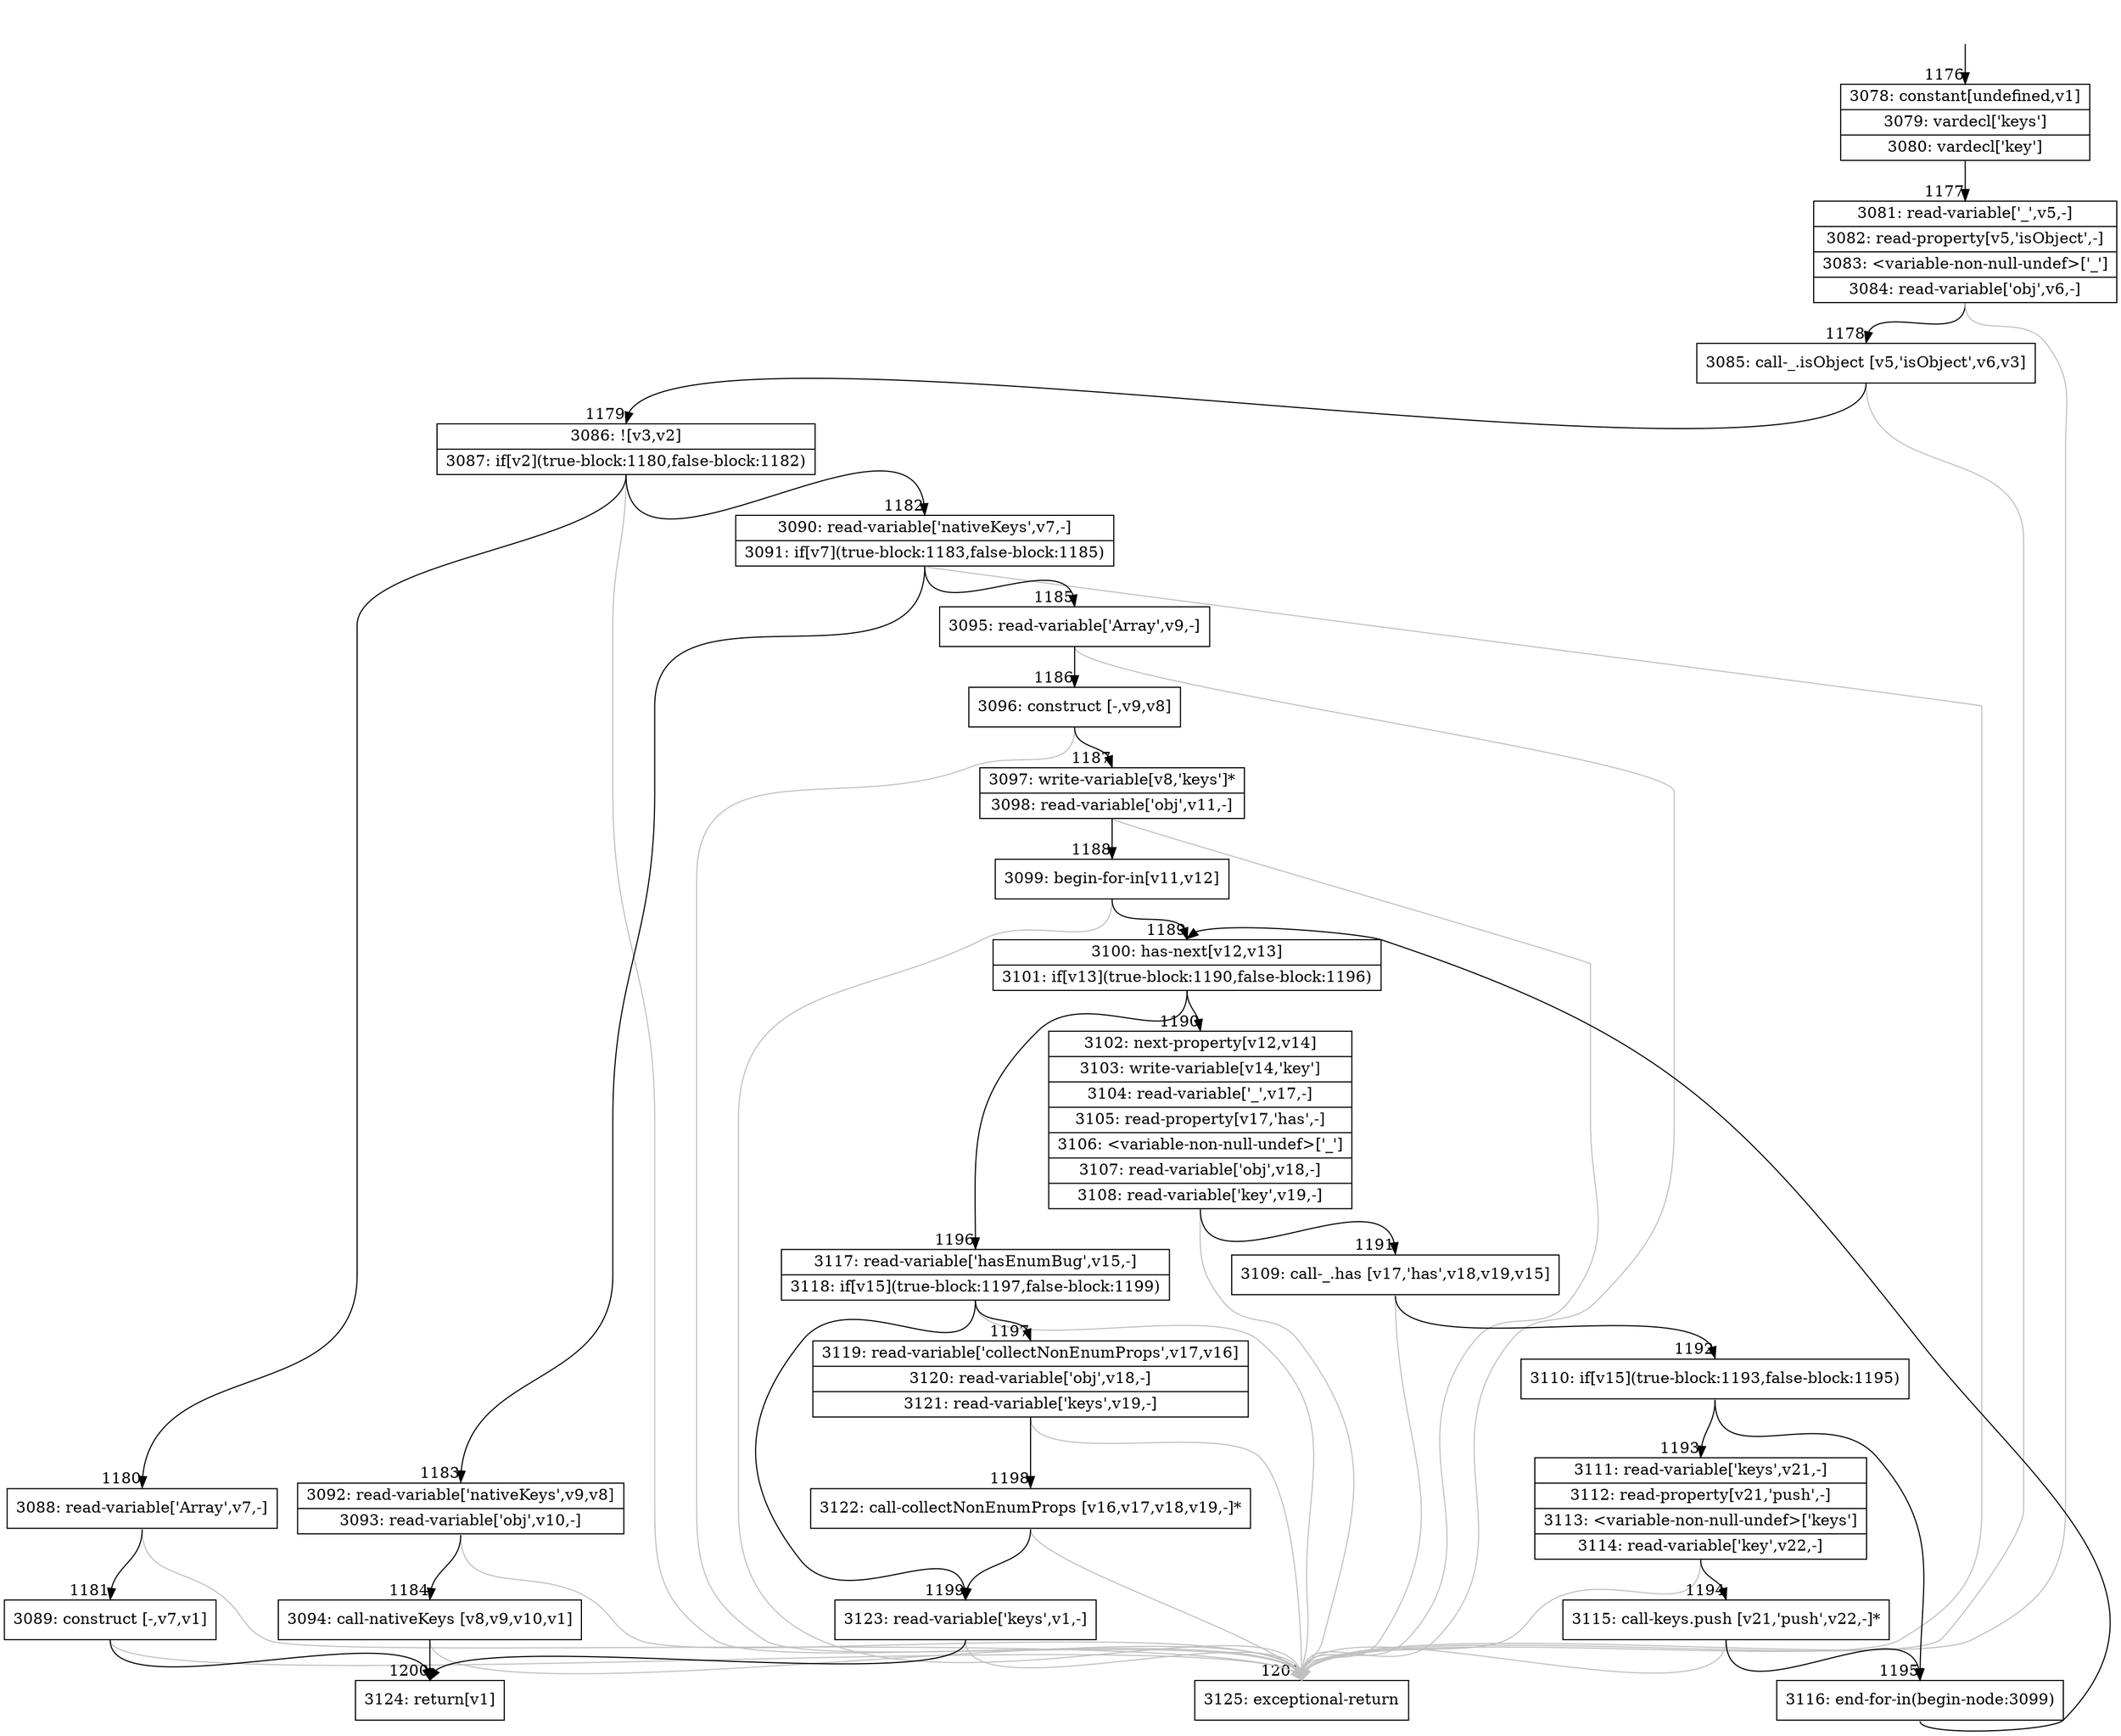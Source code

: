 digraph {
rankdir="TD"
BB_entry102[shape=none,label=""];
BB_entry102 -> BB1176 [tailport=s, headport=n, headlabel="    1176"]
BB1176 [shape=record label="{3078: constant[undefined,v1]|3079: vardecl['keys']|3080: vardecl['key']}" ] 
BB1176 -> BB1177 [tailport=s, headport=n, headlabel="      1177"]
BB1177 [shape=record label="{3081: read-variable['_',v5,-]|3082: read-property[v5,'isObject',-]|3083: \<variable-non-null-undef\>['_']|3084: read-variable['obj',v6,-]}" ] 
BB1177 -> BB1178 [tailport=s, headport=n, headlabel="      1178"]
BB1177 -> BB1201 [tailport=s, headport=n, color=gray, headlabel="      1201"]
BB1178 [shape=record label="{3085: call-_.isObject [v5,'isObject',v6,v3]}" ] 
BB1178 -> BB1179 [tailport=s, headport=n, headlabel="      1179"]
BB1178 -> BB1201 [tailport=s, headport=n, color=gray]
BB1179 [shape=record label="{3086: ![v3,v2]|3087: if[v2](true-block:1180,false-block:1182)}" ] 
BB1179 -> BB1180 [tailport=s, headport=n, headlabel="      1180"]
BB1179 -> BB1182 [tailport=s, headport=n, headlabel="      1182"]
BB1179 -> BB1201 [tailport=s, headport=n, color=gray]
BB1180 [shape=record label="{3088: read-variable['Array',v7,-]}" ] 
BB1180 -> BB1181 [tailport=s, headport=n, headlabel="      1181"]
BB1180 -> BB1201 [tailport=s, headport=n, color=gray]
BB1181 [shape=record label="{3089: construct [-,v7,v1]}" ] 
BB1181 -> BB1200 [tailport=s, headport=n, headlabel="      1200"]
BB1181 -> BB1201 [tailport=s, headport=n, color=gray]
BB1182 [shape=record label="{3090: read-variable['nativeKeys',v7,-]|3091: if[v7](true-block:1183,false-block:1185)}" ] 
BB1182 -> BB1183 [tailport=s, headport=n, headlabel="      1183"]
BB1182 -> BB1185 [tailport=s, headport=n, headlabel="      1185"]
BB1182 -> BB1201 [tailport=s, headport=n, color=gray]
BB1183 [shape=record label="{3092: read-variable['nativeKeys',v9,v8]|3093: read-variable['obj',v10,-]}" ] 
BB1183 -> BB1184 [tailport=s, headport=n, headlabel="      1184"]
BB1183 -> BB1201 [tailport=s, headport=n, color=gray]
BB1184 [shape=record label="{3094: call-nativeKeys [v8,v9,v10,v1]}" ] 
BB1184 -> BB1200 [tailport=s, headport=n]
BB1184 -> BB1201 [tailport=s, headport=n, color=gray]
BB1185 [shape=record label="{3095: read-variable['Array',v9,-]}" ] 
BB1185 -> BB1186 [tailport=s, headport=n, headlabel="      1186"]
BB1185 -> BB1201 [tailport=s, headport=n, color=gray]
BB1186 [shape=record label="{3096: construct [-,v9,v8]}" ] 
BB1186 -> BB1187 [tailport=s, headport=n, headlabel="      1187"]
BB1186 -> BB1201 [tailport=s, headport=n, color=gray]
BB1187 [shape=record label="{3097: write-variable[v8,'keys']*|3098: read-variable['obj',v11,-]}" ] 
BB1187 -> BB1188 [tailport=s, headport=n, headlabel="      1188"]
BB1187 -> BB1201 [tailport=s, headport=n, color=gray]
BB1188 [shape=record label="{3099: begin-for-in[v11,v12]}" ] 
BB1188 -> BB1189 [tailport=s, headport=n, headlabel="      1189"]
BB1188 -> BB1201 [tailport=s, headport=n, color=gray]
BB1189 [shape=record label="{3100: has-next[v12,v13]|3101: if[v13](true-block:1190,false-block:1196)}" ] 
BB1189 -> BB1190 [tailport=s, headport=n, headlabel="      1190"]
BB1189 -> BB1196 [tailport=s, headport=n, headlabel="      1196"]
BB1190 [shape=record label="{3102: next-property[v12,v14]|3103: write-variable[v14,'key']|3104: read-variable['_',v17,-]|3105: read-property[v17,'has',-]|3106: \<variable-non-null-undef\>['_']|3107: read-variable['obj',v18,-]|3108: read-variable['key',v19,-]}" ] 
BB1190 -> BB1191 [tailport=s, headport=n, headlabel="      1191"]
BB1190 -> BB1201 [tailport=s, headport=n, color=gray]
BB1191 [shape=record label="{3109: call-_.has [v17,'has',v18,v19,v15]}" ] 
BB1191 -> BB1192 [tailport=s, headport=n, headlabel="      1192"]
BB1191 -> BB1201 [tailport=s, headport=n, color=gray]
BB1192 [shape=record label="{3110: if[v15](true-block:1193,false-block:1195)}" ] 
BB1192 -> BB1193 [tailport=s, headport=n, headlabel="      1193"]
BB1192 -> BB1195 [tailport=s, headport=n, headlabel="      1195"]
BB1193 [shape=record label="{3111: read-variable['keys',v21,-]|3112: read-property[v21,'push',-]|3113: \<variable-non-null-undef\>['keys']|3114: read-variable['key',v22,-]}" ] 
BB1193 -> BB1194 [tailport=s, headport=n, headlabel="      1194"]
BB1193 -> BB1201 [tailport=s, headport=n, color=gray]
BB1194 [shape=record label="{3115: call-keys.push [v21,'push',v22,-]*}" ] 
BB1194 -> BB1195 [tailport=s, headport=n]
BB1194 -> BB1201 [tailport=s, headport=n, color=gray]
BB1195 [shape=record label="{3116: end-for-in(begin-node:3099)}" ] 
BB1195 -> BB1189 [tailport=s, headport=n]
BB1196 [shape=record label="{3117: read-variable['hasEnumBug',v15,-]|3118: if[v15](true-block:1197,false-block:1199)}" ] 
BB1196 -> BB1197 [tailport=s, headport=n, headlabel="      1197"]
BB1196 -> BB1199 [tailport=s, headport=n, headlabel="      1199"]
BB1196 -> BB1201 [tailport=s, headport=n, color=gray]
BB1197 [shape=record label="{3119: read-variable['collectNonEnumProps',v17,v16]|3120: read-variable['obj',v18,-]|3121: read-variable['keys',v19,-]}" ] 
BB1197 -> BB1198 [tailport=s, headport=n, headlabel="      1198"]
BB1197 -> BB1201 [tailport=s, headport=n, color=gray]
BB1198 [shape=record label="{3122: call-collectNonEnumProps [v16,v17,v18,v19,-]*}" ] 
BB1198 -> BB1199 [tailport=s, headport=n]
BB1198 -> BB1201 [tailport=s, headport=n, color=gray]
BB1199 [shape=record label="{3123: read-variable['keys',v1,-]}" ] 
BB1199 -> BB1200 [tailport=s, headport=n]
BB1199 -> BB1201 [tailport=s, headport=n, color=gray]
BB1200 [shape=record label="{3124: return[v1]}" ] 
BB1201 [shape=record label="{3125: exceptional-return}" ] 
//#$~ 935
}
